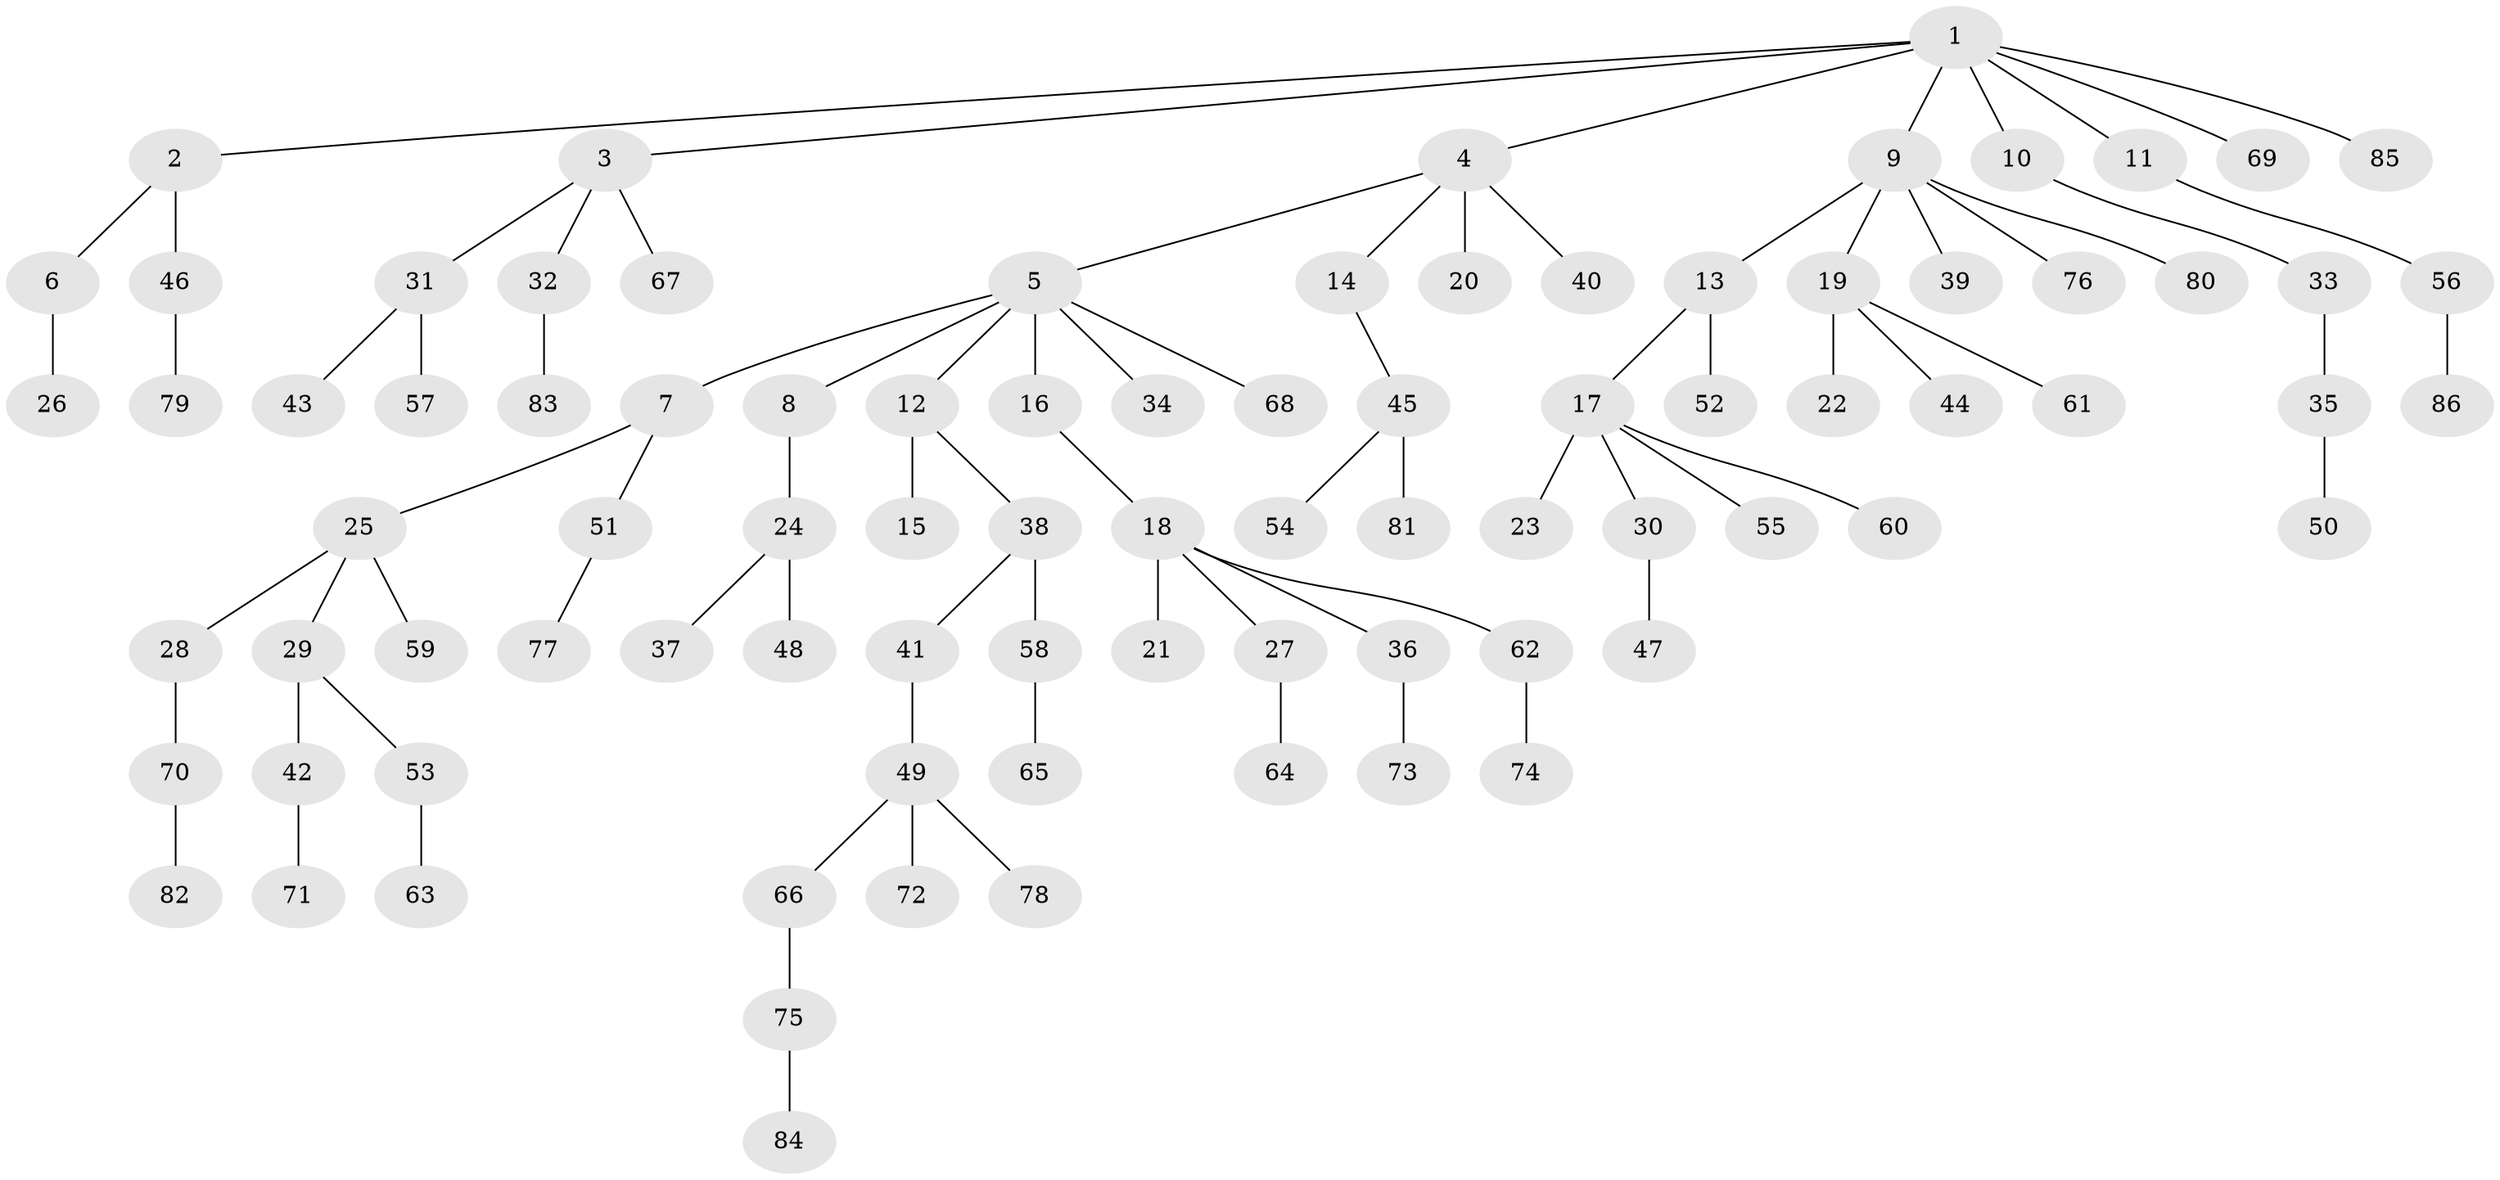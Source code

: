 // coarse degree distribution, {9: 0.029411764705882353, 4: 0.029411764705882353, 10: 0.029411764705882353, 1: 0.6470588235294118, 2: 0.17647058823529413, 3: 0.08823529411764706}
// Generated by graph-tools (version 1.1) at 2025/19/03/04/25 18:19:25]
// undirected, 86 vertices, 85 edges
graph export_dot {
graph [start="1"]
  node [color=gray90,style=filled];
  1;
  2;
  3;
  4;
  5;
  6;
  7;
  8;
  9;
  10;
  11;
  12;
  13;
  14;
  15;
  16;
  17;
  18;
  19;
  20;
  21;
  22;
  23;
  24;
  25;
  26;
  27;
  28;
  29;
  30;
  31;
  32;
  33;
  34;
  35;
  36;
  37;
  38;
  39;
  40;
  41;
  42;
  43;
  44;
  45;
  46;
  47;
  48;
  49;
  50;
  51;
  52;
  53;
  54;
  55;
  56;
  57;
  58;
  59;
  60;
  61;
  62;
  63;
  64;
  65;
  66;
  67;
  68;
  69;
  70;
  71;
  72;
  73;
  74;
  75;
  76;
  77;
  78;
  79;
  80;
  81;
  82;
  83;
  84;
  85;
  86;
  1 -- 2;
  1 -- 3;
  1 -- 4;
  1 -- 9;
  1 -- 10;
  1 -- 11;
  1 -- 69;
  1 -- 85;
  2 -- 6;
  2 -- 46;
  3 -- 31;
  3 -- 32;
  3 -- 67;
  4 -- 5;
  4 -- 14;
  4 -- 20;
  4 -- 40;
  5 -- 7;
  5 -- 8;
  5 -- 12;
  5 -- 16;
  5 -- 34;
  5 -- 68;
  6 -- 26;
  7 -- 25;
  7 -- 51;
  8 -- 24;
  9 -- 13;
  9 -- 19;
  9 -- 39;
  9 -- 76;
  9 -- 80;
  10 -- 33;
  11 -- 56;
  12 -- 15;
  12 -- 38;
  13 -- 17;
  13 -- 52;
  14 -- 45;
  16 -- 18;
  17 -- 23;
  17 -- 30;
  17 -- 55;
  17 -- 60;
  18 -- 21;
  18 -- 27;
  18 -- 36;
  18 -- 62;
  19 -- 22;
  19 -- 44;
  19 -- 61;
  24 -- 37;
  24 -- 48;
  25 -- 28;
  25 -- 29;
  25 -- 59;
  27 -- 64;
  28 -- 70;
  29 -- 42;
  29 -- 53;
  30 -- 47;
  31 -- 43;
  31 -- 57;
  32 -- 83;
  33 -- 35;
  35 -- 50;
  36 -- 73;
  38 -- 41;
  38 -- 58;
  41 -- 49;
  42 -- 71;
  45 -- 54;
  45 -- 81;
  46 -- 79;
  49 -- 66;
  49 -- 72;
  49 -- 78;
  51 -- 77;
  53 -- 63;
  56 -- 86;
  58 -- 65;
  62 -- 74;
  66 -- 75;
  70 -- 82;
  75 -- 84;
}
